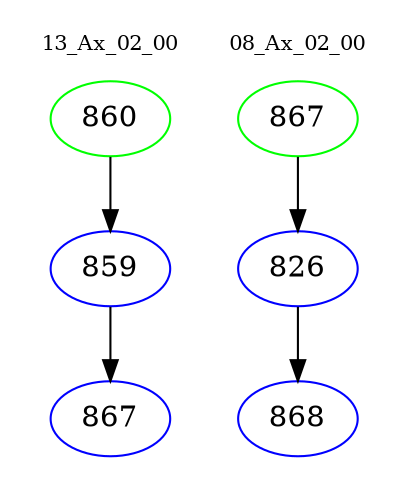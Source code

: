 digraph{
subgraph cluster_0 {
color = white
label = "13_Ax_02_00";
fontsize=10;
T0_860 [label="860", color="green"]
T0_860 -> T0_859 [color="black"]
T0_859 [label="859", color="blue"]
T0_859 -> T0_867 [color="black"]
T0_867 [label="867", color="blue"]
}
subgraph cluster_1 {
color = white
label = "08_Ax_02_00";
fontsize=10;
T1_867 [label="867", color="green"]
T1_867 -> T1_826 [color="black"]
T1_826 [label="826", color="blue"]
T1_826 -> T1_868 [color="black"]
T1_868 [label="868", color="blue"]
}
}
